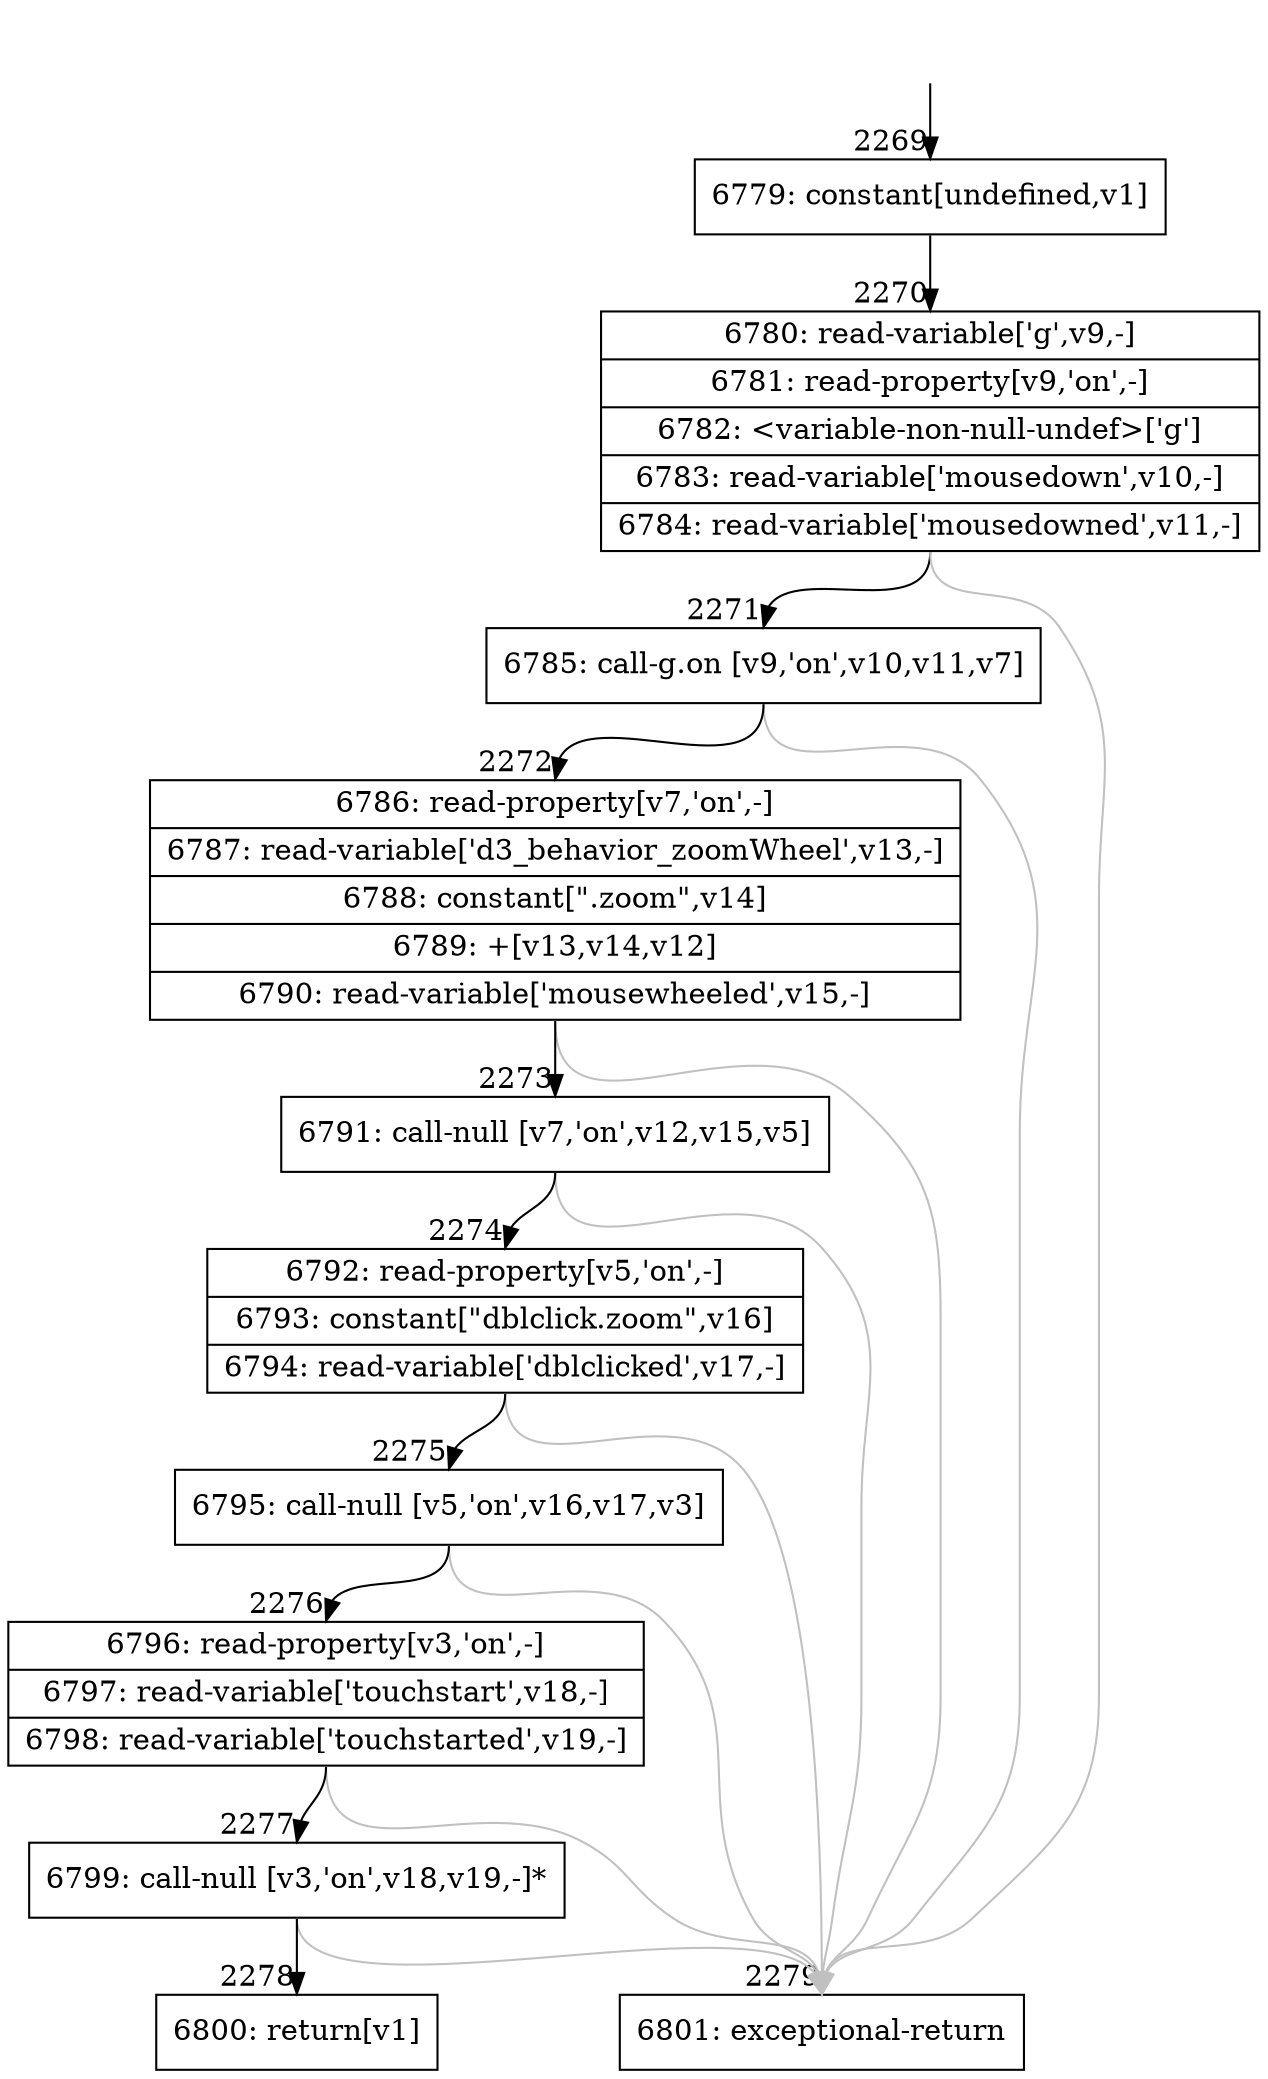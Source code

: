 digraph {
rankdir="TD"
BB_entry220[shape=none,label=""];
BB_entry220 -> BB2269 [tailport=s, headport=n, headlabel="    2269"]
BB2269 [shape=record label="{6779: constant[undefined,v1]}" ] 
BB2269 -> BB2270 [tailport=s, headport=n, headlabel="      2270"]
BB2270 [shape=record label="{6780: read-variable['g',v9,-]|6781: read-property[v9,'on',-]|6782: \<variable-non-null-undef\>['g']|6783: read-variable['mousedown',v10,-]|6784: read-variable['mousedowned',v11,-]}" ] 
BB2270 -> BB2271 [tailport=s, headport=n, headlabel="      2271"]
BB2270 -> BB2279 [tailport=s, headport=n, color=gray, headlabel="      2279"]
BB2271 [shape=record label="{6785: call-g.on [v9,'on',v10,v11,v7]}" ] 
BB2271 -> BB2272 [tailport=s, headport=n, headlabel="      2272"]
BB2271 -> BB2279 [tailport=s, headport=n, color=gray]
BB2272 [shape=record label="{6786: read-property[v7,'on',-]|6787: read-variable['d3_behavior_zoomWheel',v13,-]|6788: constant[\".zoom\",v14]|6789: +[v13,v14,v12]|6790: read-variable['mousewheeled',v15,-]}" ] 
BB2272 -> BB2273 [tailport=s, headport=n, headlabel="      2273"]
BB2272 -> BB2279 [tailport=s, headport=n, color=gray]
BB2273 [shape=record label="{6791: call-null [v7,'on',v12,v15,v5]}" ] 
BB2273 -> BB2274 [tailport=s, headport=n, headlabel="      2274"]
BB2273 -> BB2279 [tailport=s, headport=n, color=gray]
BB2274 [shape=record label="{6792: read-property[v5,'on',-]|6793: constant[\"dblclick.zoom\",v16]|6794: read-variable['dblclicked',v17,-]}" ] 
BB2274 -> BB2275 [tailport=s, headport=n, headlabel="      2275"]
BB2274 -> BB2279 [tailport=s, headport=n, color=gray]
BB2275 [shape=record label="{6795: call-null [v5,'on',v16,v17,v3]}" ] 
BB2275 -> BB2276 [tailport=s, headport=n, headlabel="      2276"]
BB2275 -> BB2279 [tailport=s, headport=n, color=gray]
BB2276 [shape=record label="{6796: read-property[v3,'on',-]|6797: read-variable['touchstart',v18,-]|6798: read-variable['touchstarted',v19,-]}" ] 
BB2276 -> BB2277 [tailport=s, headport=n, headlabel="      2277"]
BB2276 -> BB2279 [tailport=s, headport=n, color=gray]
BB2277 [shape=record label="{6799: call-null [v3,'on',v18,v19,-]*}" ] 
BB2277 -> BB2278 [tailport=s, headport=n, headlabel="      2278"]
BB2277 -> BB2279 [tailport=s, headport=n, color=gray]
BB2278 [shape=record label="{6800: return[v1]}" ] 
BB2279 [shape=record label="{6801: exceptional-return}" ] 
//#$~ 1317
}
